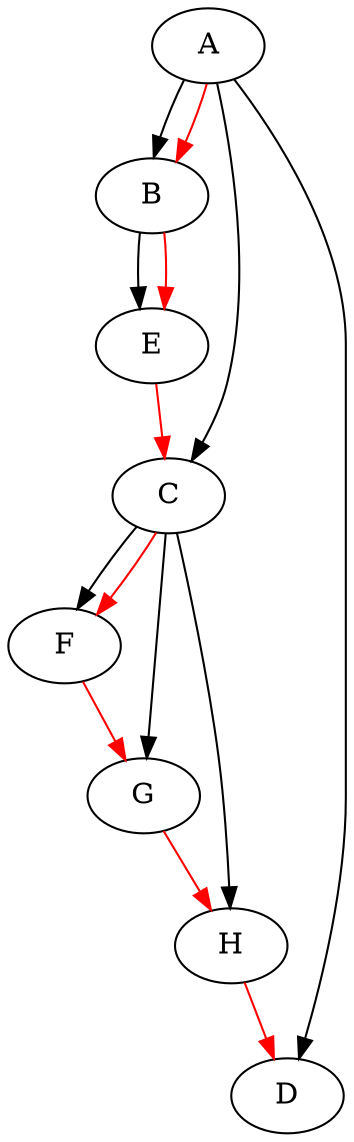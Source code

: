 digraph {
    A->B
    A->C
    A->D
    B->E
    C->F
    C->G
    C->H
    A->B [color="red"]
    B->E [color="red"]
    E->C [color="red"]
    C->F [color="red"]
    F->G [color="red"]
    G->H [color="red"]
    H->D [color="red"]
}
